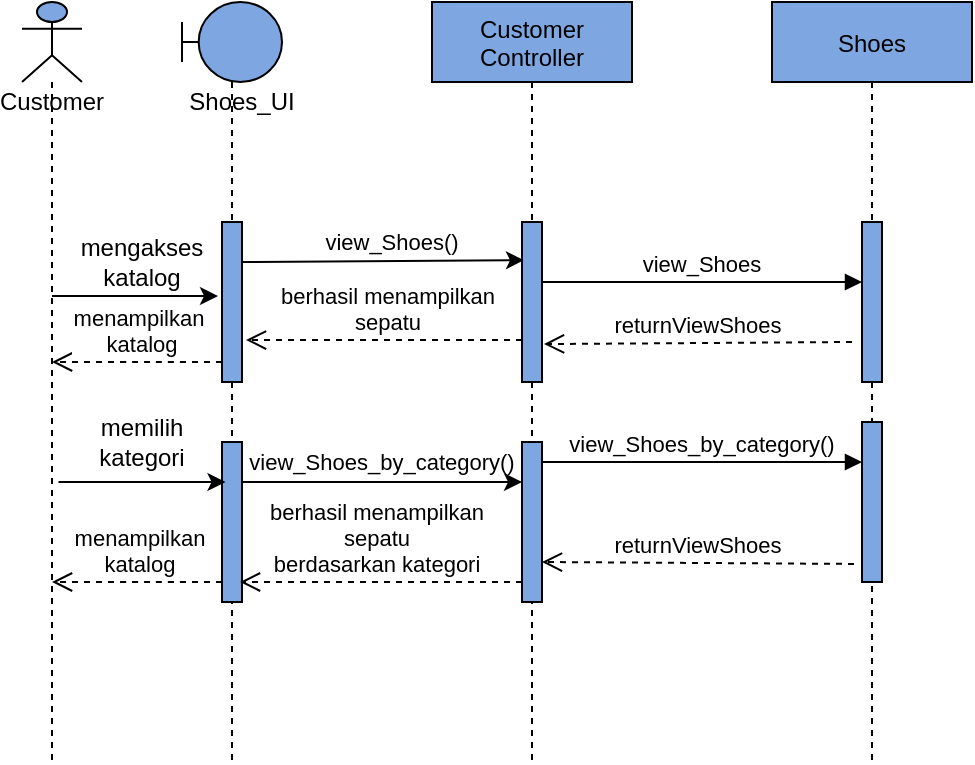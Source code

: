 <mxfile version="14.6.10" type="github">
  <diagram id="kgpKYQtTHZ0yAKxKKP6v" name="Page-1">
    <mxGraphModel dx="582" dy="557" grid="1" gridSize="10" guides="1" tooltips="1" connect="1" arrows="1" fold="1" page="1" pageScale="1" pageWidth="850" pageHeight="1100" math="0" shadow="0">
      <root>
        <mxCell id="0" />
        <mxCell id="1" parent="0" />
        <mxCell id="3nuBFxr9cyL0pnOWT2aG-1" value="Customer&#xa;Controller" style="shape=umlLifeline;perimeter=lifelinePerimeter;container=1;collapsible=0;recursiveResize=0;rounded=0;shadow=0;strokeWidth=1;fillColor=#7EA6E0;" parent="1" vertex="1">
          <mxGeometry x="220" y="80" width="100" height="380" as="geometry" />
        </mxCell>
        <mxCell id="yW4ggszNxoEJO2tn1TCG-35" value="" style="html=1;points=[];perimeter=orthogonalPerimeter;fillColor=#7EA6E0;" vertex="1" parent="3nuBFxr9cyL0pnOWT2aG-1">
          <mxGeometry x="45" y="220" width="10" height="80" as="geometry" />
        </mxCell>
        <mxCell id="3nuBFxr9cyL0pnOWT2aG-5" value="Shoes" style="shape=umlLifeline;perimeter=lifelinePerimeter;container=1;collapsible=0;recursiveResize=0;rounded=0;shadow=0;strokeWidth=1;fillColor=#7EA6E0;" parent="1" vertex="1">
          <mxGeometry x="390" y="80" width="100" height="380" as="geometry" />
        </mxCell>
        <mxCell id="yW4ggszNxoEJO2tn1TCG-41" value="" style="html=1;points=[];perimeter=orthogonalPerimeter;fillColor=#7EA6E0;" vertex="1" parent="3nuBFxr9cyL0pnOWT2aG-5">
          <mxGeometry x="45" y="110" width="10" height="80" as="geometry" />
        </mxCell>
        <mxCell id="yW4ggszNxoEJO2tn1TCG-42" value="" style="html=1;points=[];perimeter=orthogonalPerimeter;fillColor=#7EA6E0;" vertex="1" parent="3nuBFxr9cyL0pnOWT2aG-5">
          <mxGeometry x="45" y="210" width="10" height="80" as="geometry" />
        </mxCell>
        <mxCell id="3nuBFxr9cyL0pnOWT2aG-7" value="returnViewShoes" style="verticalAlign=bottom;endArrow=open;dashed=1;endSize=8;shadow=0;strokeWidth=1;startArrow=none;entryX=1.1;entryY=0.763;entryDx=0;entryDy=0;entryPerimeter=0;" parent="1" target="yW4ggszNxoEJO2tn1TCG-22" edge="1">
          <mxGeometry relative="1" as="geometry">
            <mxPoint x="275" y="312.0" as="targetPoint" />
            <mxPoint x="430" y="250" as="sourcePoint" />
          </mxGeometry>
        </mxCell>
        <mxCell id="3nuBFxr9cyL0pnOWT2aG-8" value="view_Shoes" style="verticalAlign=bottom;endArrow=block;entryX=0;entryY=0;shadow=0;strokeWidth=1;" parent="1" edge="1">
          <mxGeometry relative="1" as="geometry">
            <mxPoint x="275" y="220.0" as="sourcePoint" />
            <mxPoint x="435" y="220.0" as="targetPoint" />
          </mxGeometry>
        </mxCell>
        <mxCell id="yW4ggszNxoEJO2tn1TCG-17" value="" style="shape=umlLifeline;participant=umlBoundary;perimeter=lifelinePerimeter;whiteSpace=wrap;html=1;container=1;collapsible=0;recursiveResize=0;verticalAlign=top;spacingTop=36;outlineConnect=0;fillColor=#7EA6E0;" vertex="1" parent="1">
          <mxGeometry x="95" y="80" width="50" height="380" as="geometry" />
        </mxCell>
        <mxCell id="yW4ggszNxoEJO2tn1TCG-23" value="" style="html=1;points=[];perimeter=orthogonalPerimeter;fillColor=#7EA6E0;" vertex="1" parent="yW4ggszNxoEJO2tn1TCG-17">
          <mxGeometry x="20" y="110" width="10" height="80" as="geometry" />
        </mxCell>
        <mxCell id="yW4ggszNxoEJO2tn1TCG-31" value="" style="html=1;points=[];perimeter=orthogonalPerimeter;fillColor=#7EA6E0;" vertex="1" parent="yW4ggszNxoEJO2tn1TCG-17">
          <mxGeometry x="20" y="220" width="10" height="80" as="geometry" />
        </mxCell>
        <mxCell id="yW4ggszNxoEJO2tn1TCG-25" style="edgeStyle=orthogonalEdgeStyle;rounded=0;orthogonalLoop=1;jettySize=auto;html=1;entryX=-0.2;entryY=0.463;entryDx=0;entryDy=0;entryPerimeter=0;" edge="1" parent="1" source="yW4ggszNxoEJO2tn1TCG-18" target="yW4ggszNxoEJO2tn1TCG-23">
          <mxGeometry relative="1" as="geometry">
            <Array as="points">
              <mxPoint x="65" y="227" />
              <mxPoint x="65" y="227" />
            </Array>
          </mxGeometry>
        </mxCell>
        <mxCell id="yW4ggszNxoEJO2tn1TCG-18" value="" style="shape=umlLifeline;participant=umlActor;perimeter=lifelinePerimeter;whiteSpace=wrap;html=1;container=1;collapsible=0;recursiveResize=0;verticalAlign=top;spacingTop=36;outlineConnect=0;fillColor=#7EA6E0;" vertex="1" parent="1">
          <mxGeometry x="15" y="80" width="30" height="380" as="geometry" />
        </mxCell>
        <mxCell id="yW4ggszNxoEJO2tn1TCG-19" value="Customer" style="text;html=1;strokeColor=none;fillColor=none;align=center;verticalAlign=middle;whiteSpace=wrap;rounded=0;" vertex="1" parent="yW4ggszNxoEJO2tn1TCG-18">
          <mxGeometry x="-5" y="40" width="40" height="20" as="geometry" />
        </mxCell>
        <mxCell id="yW4ggszNxoEJO2tn1TCG-20" value="Shoes_UI" style="text;html=1;strokeColor=none;fillColor=none;align=center;verticalAlign=middle;whiteSpace=wrap;rounded=0;" vertex="1" parent="1">
          <mxGeometry x="105" y="120" width="40" height="20" as="geometry" />
        </mxCell>
        <mxCell id="yW4ggszNxoEJO2tn1TCG-26" value="mengakses katalog" style="text;html=1;strokeColor=none;fillColor=none;align=center;verticalAlign=middle;whiteSpace=wrap;rounded=0;" vertex="1" parent="1">
          <mxGeometry x="55" y="200" width="40" height="20" as="geometry" />
        </mxCell>
        <mxCell id="yW4ggszNxoEJO2tn1TCG-27" value="menampilkan&#xa; katalog" style="verticalAlign=bottom;endArrow=open;dashed=1;endSize=8;shadow=0;strokeWidth=1;" edge="1" parent="1" target="yW4ggszNxoEJO2tn1TCG-18">
          <mxGeometry relative="1" as="geometry">
            <mxPoint x="35" y="260" as="targetPoint" />
            <mxPoint x="115" y="260" as="sourcePoint" />
            <Array as="points">
              <mxPoint x="85" y="260" />
              <mxPoint x="75" y="260" />
            </Array>
            <mxPoint x="1" as="offset" />
          </mxGeometry>
        </mxCell>
        <mxCell id="yW4ggszNxoEJO2tn1TCG-28" style="edgeStyle=orthogonalEdgeStyle;rounded=0;orthogonalLoop=1;jettySize=auto;html=1;entryX=-0.2;entryY=0.463;entryDx=0;entryDy=0;entryPerimeter=0;" edge="1" parent="1">
          <mxGeometry relative="1" as="geometry">
            <mxPoint x="33.25" y="320" as="sourcePoint" />
            <mxPoint x="116.75" y="320.04" as="targetPoint" />
            <Array as="points">
              <mxPoint x="58.75" y="320" />
              <mxPoint x="58.75" y="320" />
            </Array>
          </mxGeometry>
        </mxCell>
        <mxCell id="yW4ggszNxoEJO2tn1TCG-29" value="memilih kategori" style="text;html=1;strokeColor=none;fillColor=none;align=center;verticalAlign=middle;whiteSpace=wrap;rounded=0;" vertex="1" parent="1">
          <mxGeometry x="55" y="290" width="40" height="20" as="geometry" />
        </mxCell>
        <mxCell id="yW4ggszNxoEJO2tn1TCG-30" value="menampilkan&#xa;katalog" style="verticalAlign=bottom;endArrow=open;dashed=1;endSize=8;shadow=0;strokeWidth=1;exitX=0;exitY=0.875;exitDx=0;exitDy=0;exitPerimeter=0;" edge="1" parent="1" source="yW4ggszNxoEJO2tn1TCG-31">
          <mxGeometry x="-0.011" relative="1" as="geometry">
            <mxPoint x="30" y="370" as="targetPoint" />
            <mxPoint x="106" y="370" as="sourcePoint" />
            <Array as="points">
              <mxPoint x="85.5" y="370" />
              <mxPoint x="75.5" y="370" />
            </Array>
            <mxPoint x="1" as="offset" />
          </mxGeometry>
        </mxCell>
        <mxCell id="yW4ggszNxoEJO2tn1TCG-32" style="edgeStyle=orthogonalEdgeStyle;rounded=0;orthogonalLoop=1;jettySize=auto;html=1;entryX=0.1;entryY=0.311;entryDx=0;entryDy=0;entryPerimeter=0;exitX=1;exitY=0.25;exitDx=0;exitDy=0;exitPerimeter=0;" edge="1" parent="1" source="yW4ggszNxoEJO2tn1TCG-23">
          <mxGeometry relative="1" as="geometry">
            <mxPoint x="130" y="209" as="sourcePoint" />
            <mxPoint x="266" y="209.09" as="targetPoint" />
            <Array as="points">
              <mxPoint x="125" y="209" />
            </Array>
          </mxGeometry>
        </mxCell>
        <mxCell id="yW4ggszNxoEJO2tn1TCG-33" value="berhasil menampilkan&#xa;sepatu" style="verticalAlign=bottom;endArrow=open;dashed=1;endSize=8;shadow=0;strokeWidth=1;startArrow=none;entryX=1.2;entryY=0.738;entryDx=0;entryDy=0;entryPerimeter=0;" edge="1" parent="1" source="yW4ggszNxoEJO2tn1TCG-22" target="yW4ggszNxoEJO2tn1TCG-23">
          <mxGeometry x="-0.011" relative="1" as="geometry">
            <mxPoint x="160" y="250" as="targetPoint" />
            <mxPoint x="245" y="250" as="sourcePoint" />
            <Array as="points" />
            <mxPoint x="1" as="offset" />
          </mxGeometry>
        </mxCell>
        <mxCell id="yW4ggszNxoEJO2tn1TCG-22" value="" style="html=1;points=[];perimeter=orthogonalPerimeter;fillColor=#7EA6E0;" vertex="1" parent="1">
          <mxGeometry x="265" y="190" width="10" height="80" as="geometry" />
        </mxCell>
        <mxCell id="yW4ggszNxoEJO2tn1TCG-36" value="&lt;span style=&quot;font-size: 11px ; background-color: rgb(255 , 255 , 255)&quot;&gt;view_Shoes()&lt;/span&gt;" style="text;html=1;strokeColor=none;fillColor=none;align=center;verticalAlign=middle;whiteSpace=wrap;rounded=0;" vertex="1" parent="1">
          <mxGeometry x="180" y="190" width="40" height="20" as="geometry" />
        </mxCell>
        <mxCell id="yW4ggszNxoEJO2tn1TCG-37" style="edgeStyle=orthogonalEdgeStyle;rounded=0;orthogonalLoop=1;jettySize=auto;html=1;" edge="1" parent="1" source="yW4ggszNxoEJO2tn1TCG-31">
          <mxGeometry relative="1" as="geometry">
            <mxPoint x="130" y="320" as="sourcePoint" />
            <mxPoint x="265" y="320" as="targetPoint" />
            <Array as="points">
              <mxPoint x="160" y="320" />
              <mxPoint x="160" y="320" />
            </Array>
          </mxGeometry>
        </mxCell>
        <mxCell id="yW4ggszNxoEJO2tn1TCG-38" value="berhasil menampilkan&#xa;sepatu &#xa;berdasarkan kategori" style="verticalAlign=bottom;endArrow=open;dashed=1;endSize=8;shadow=0;strokeWidth=1;startArrow=none;entryX=0.9;entryY=0.875;entryDx=0;entryDy=0;entryPerimeter=0;" edge="1" parent="1" target="yW4ggszNxoEJO2tn1TCG-31">
          <mxGeometry x="0.031" relative="1" as="geometry">
            <mxPoint x="130" y="370" as="targetPoint" />
            <mxPoint x="265" y="370" as="sourcePoint" />
            <Array as="points" />
            <mxPoint as="offset" />
          </mxGeometry>
        </mxCell>
        <mxCell id="yW4ggszNxoEJO2tn1TCG-40" value="&lt;span style=&quot;font-size: 11px ; background-color: rgb(255 , 255 , 255)&quot;&gt;view_Shoes_by_category()&lt;/span&gt;" style="text;html=1;strokeColor=none;fillColor=none;align=center;verticalAlign=middle;whiteSpace=wrap;rounded=0;" vertex="1" parent="1">
          <mxGeometry x="145" y="300" width="100" height="20" as="geometry" />
        </mxCell>
        <mxCell id="yW4ggszNxoEJO2tn1TCG-43" value="" style="verticalAlign=bottom;endArrow=none;dashed=1;endSize=8;exitX=0;exitY=0.95;shadow=0;strokeWidth=1;" edge="1" parent="1" target="yW4ggszNxoEJO2tn1TCG-42">
          <mxGeometry relative="1" as="geometry">
            <mxPoint x="275" y="312.0" as="targetPoint" />
            <mxPoint x="435" y="312.0" as="sourcePoint" />
          </mxGeometry>
        </mxCell>
        <mxCell id="yW4ggszNxoEJO2tn1TCG-44" value="returnViewShoes" style="verticalAlign=bottom;endArrow=open;dashed=1;endSize=8;exitX=0;exitY=0.625;shadow=0;strokeWidth=1;startArrow=none;exitDx=0;exitDy=0;exitPerimeter=0;entryX=1.4;entryY=0.613;entryDx=0;entryDy=0;entryPerimeter=0;" edge="1" parent="1">
          <mxGeometry relative="1" as="geometry">
            <mxPoint x="275" y="360.0" as="targetPoint" />
            <mxPoint x="431" y="360.96" as="sourcePoint" />
          </mxGeometry>
        </mxCell>
        <mxCell id="yW4ggszNxoEJO2tn1TCG-45" value="view_Shoes_by_category()" style="verticalAlign=bottom;endArrow=block;entryX=0;entryY=0;shadow=0;strokeWidth=1;" edge="1" parent="1">
          <mxGeometry relative="1" as="geometry">
            <mxPoint x="275" y="310.0" as="sourcePoint" />
            <mxPoint x="435" y="310.0" as="targetPoint" />
          </mxGeometry>
        </mxCell>
      </root>
    </mxGraphModel>
  </diagram>
</mxfile>
